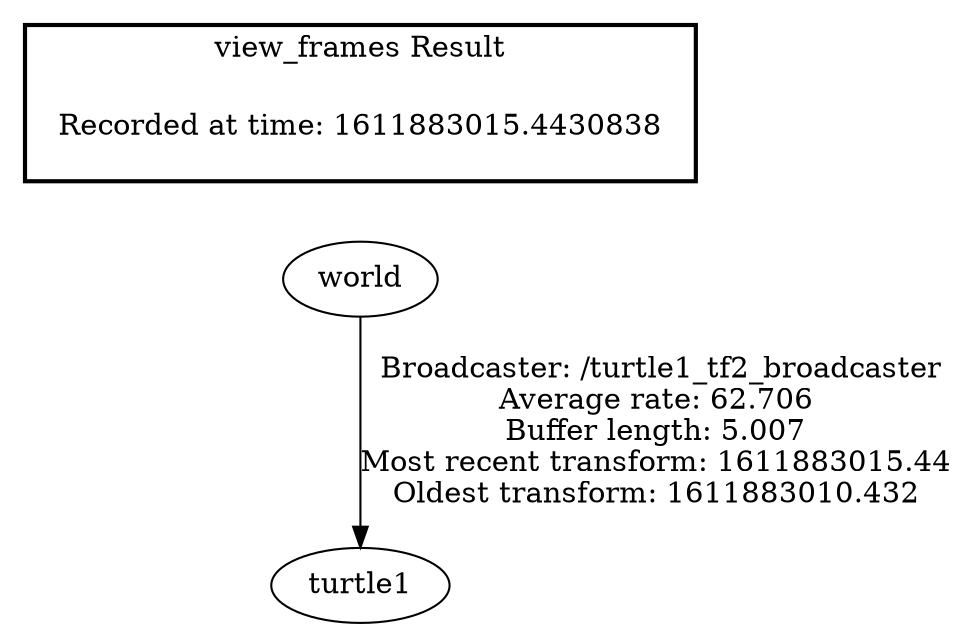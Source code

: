 digraph G {
"world" -> "turtle1"[label=" Broadcaster: /turtle1_tf2_broadcaster\nAverage rate: 62.706\nBuffer length: 5.007\nMost recent transform: 1611883015.44\nOldest transform: 1611883010.432\n"];
edge [style=invis];
 subgraph cluster_legend { style=bold; color=black; label ="view_frames Result";
"Recorded at time: 1611883015.4430838"[ shape=plaintext ] ;
}->"world";
}